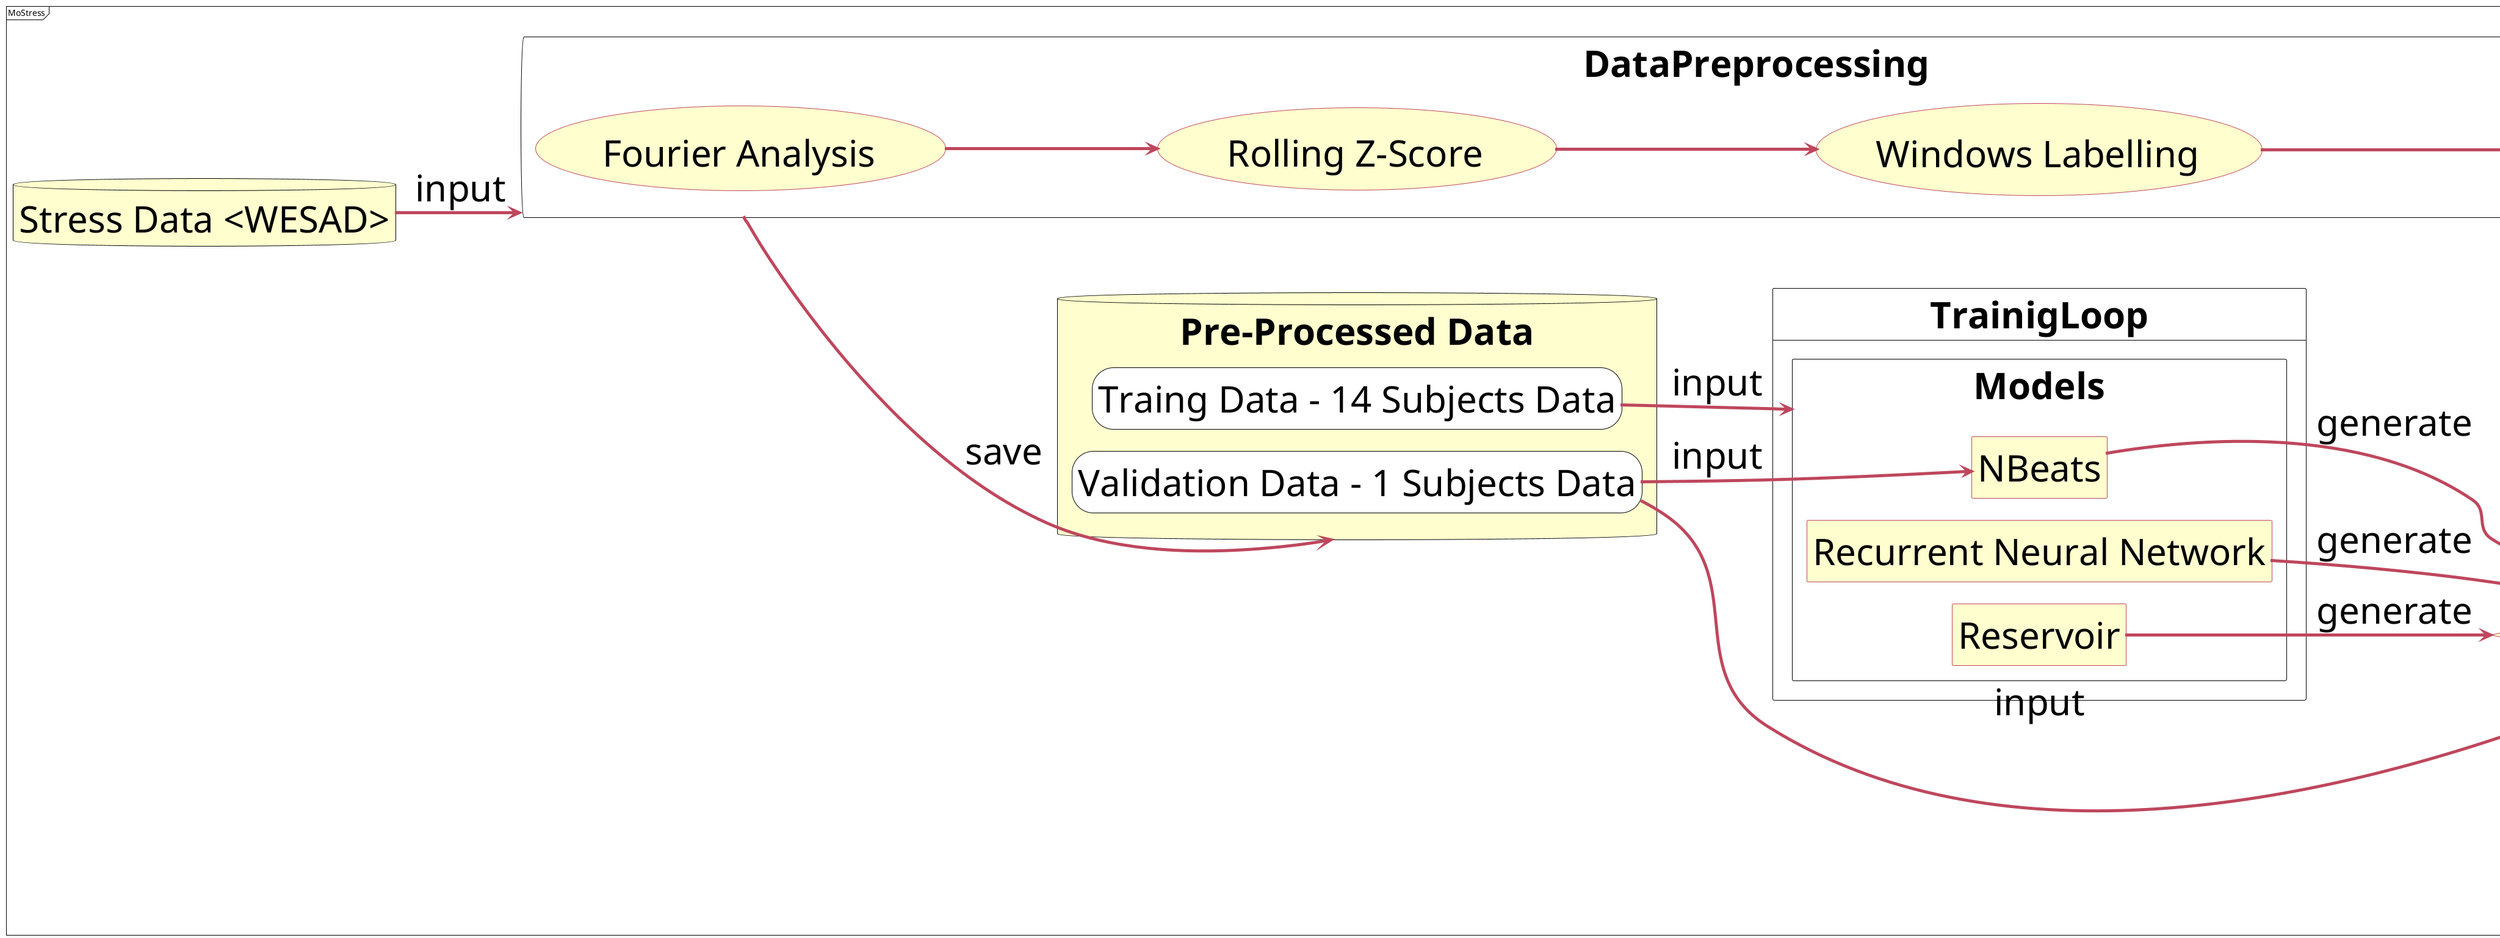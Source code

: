 @startuml MoStressTrainingArchiteture
!theme plain

skinparam defaultFontSize 60
skinparam ArrowThickness 5
skinparam FrameFontSize 60

left to right direction

mainframe MoStress

skinparam database {
    backgroundColor #fefece
}

skinparam usecase {
    borderColor #be475d
    backgroundColor #fefece
    ArrowColor #be475d
}

skinparam agent {
    borderColor #be475d
    backgroundColor #fefece
}

skinparam hexagon {
    borderColor #be475d
    backgroundColor #fefece
}

skinparam collections {
    borderColor #be475d
    backgroundColor #fefece
}

database "Stress Data <WESAD>" as wesad
database "Pre-Processed Data" as checkpoint {
    storage "Traing Data - 14 Subjects Data" as traing
    storage "Validation Data - 1 Subjects Data" as validation
}

queue DataPreprocessing {
    usecase "Fourier Analysis" as fourier
    usecase "Rolling Z-Score" as normalization
    usecase "Windows Labelling" as labeling
    usecase "Weights Calculation" as weights
}

card TrainigLoop as TL1 {
    rectangle Models {
        agent "Recurrent Neural Network" as rnn
        agent "Reservoir" as reservoir
        agent "NBeats" as nbeats
    }
}

card ModelsResults {
    collections Predictions
    card "Evaluation Data" {
        collections "Learnig Curves"
        collections "Confusion Matrix"
    }
}

hexagon TrainedModels


frame NBeatsFeatureExtractor {
    database "Residual Data" as residualData {
        storage "Training Residuals" as trainigResidualas
        storage "Validation Residuals" as validationResidualas
    }
    card TrainingLoop as TL2 {
        agent "Simple Neural Network" as mlp
    }
    hexagon SimpleModelTrained
    nbeats --> residualData: generate
    trainigResidualas --> mlp: input
    validationResidualas --> SimpleModelTrained: input
    mlp --> SimpleModelTrained: generate
    SimpleModelTrained --> ModelsResults: predict
}

wesad --> DataPreprocessing: input
fourier --> normalization
normalization --> labeling
labeling --> weights
DataPreprocessing --> checkpoint: save
traing --> Models: input
validation --> nbeats: input
rnn --> TrainedModels: generate
reservoir --> TrainedModels: generate
validation --> TrainedModels: input
TrainedModels --> ModelsResults: predict
@enduml
